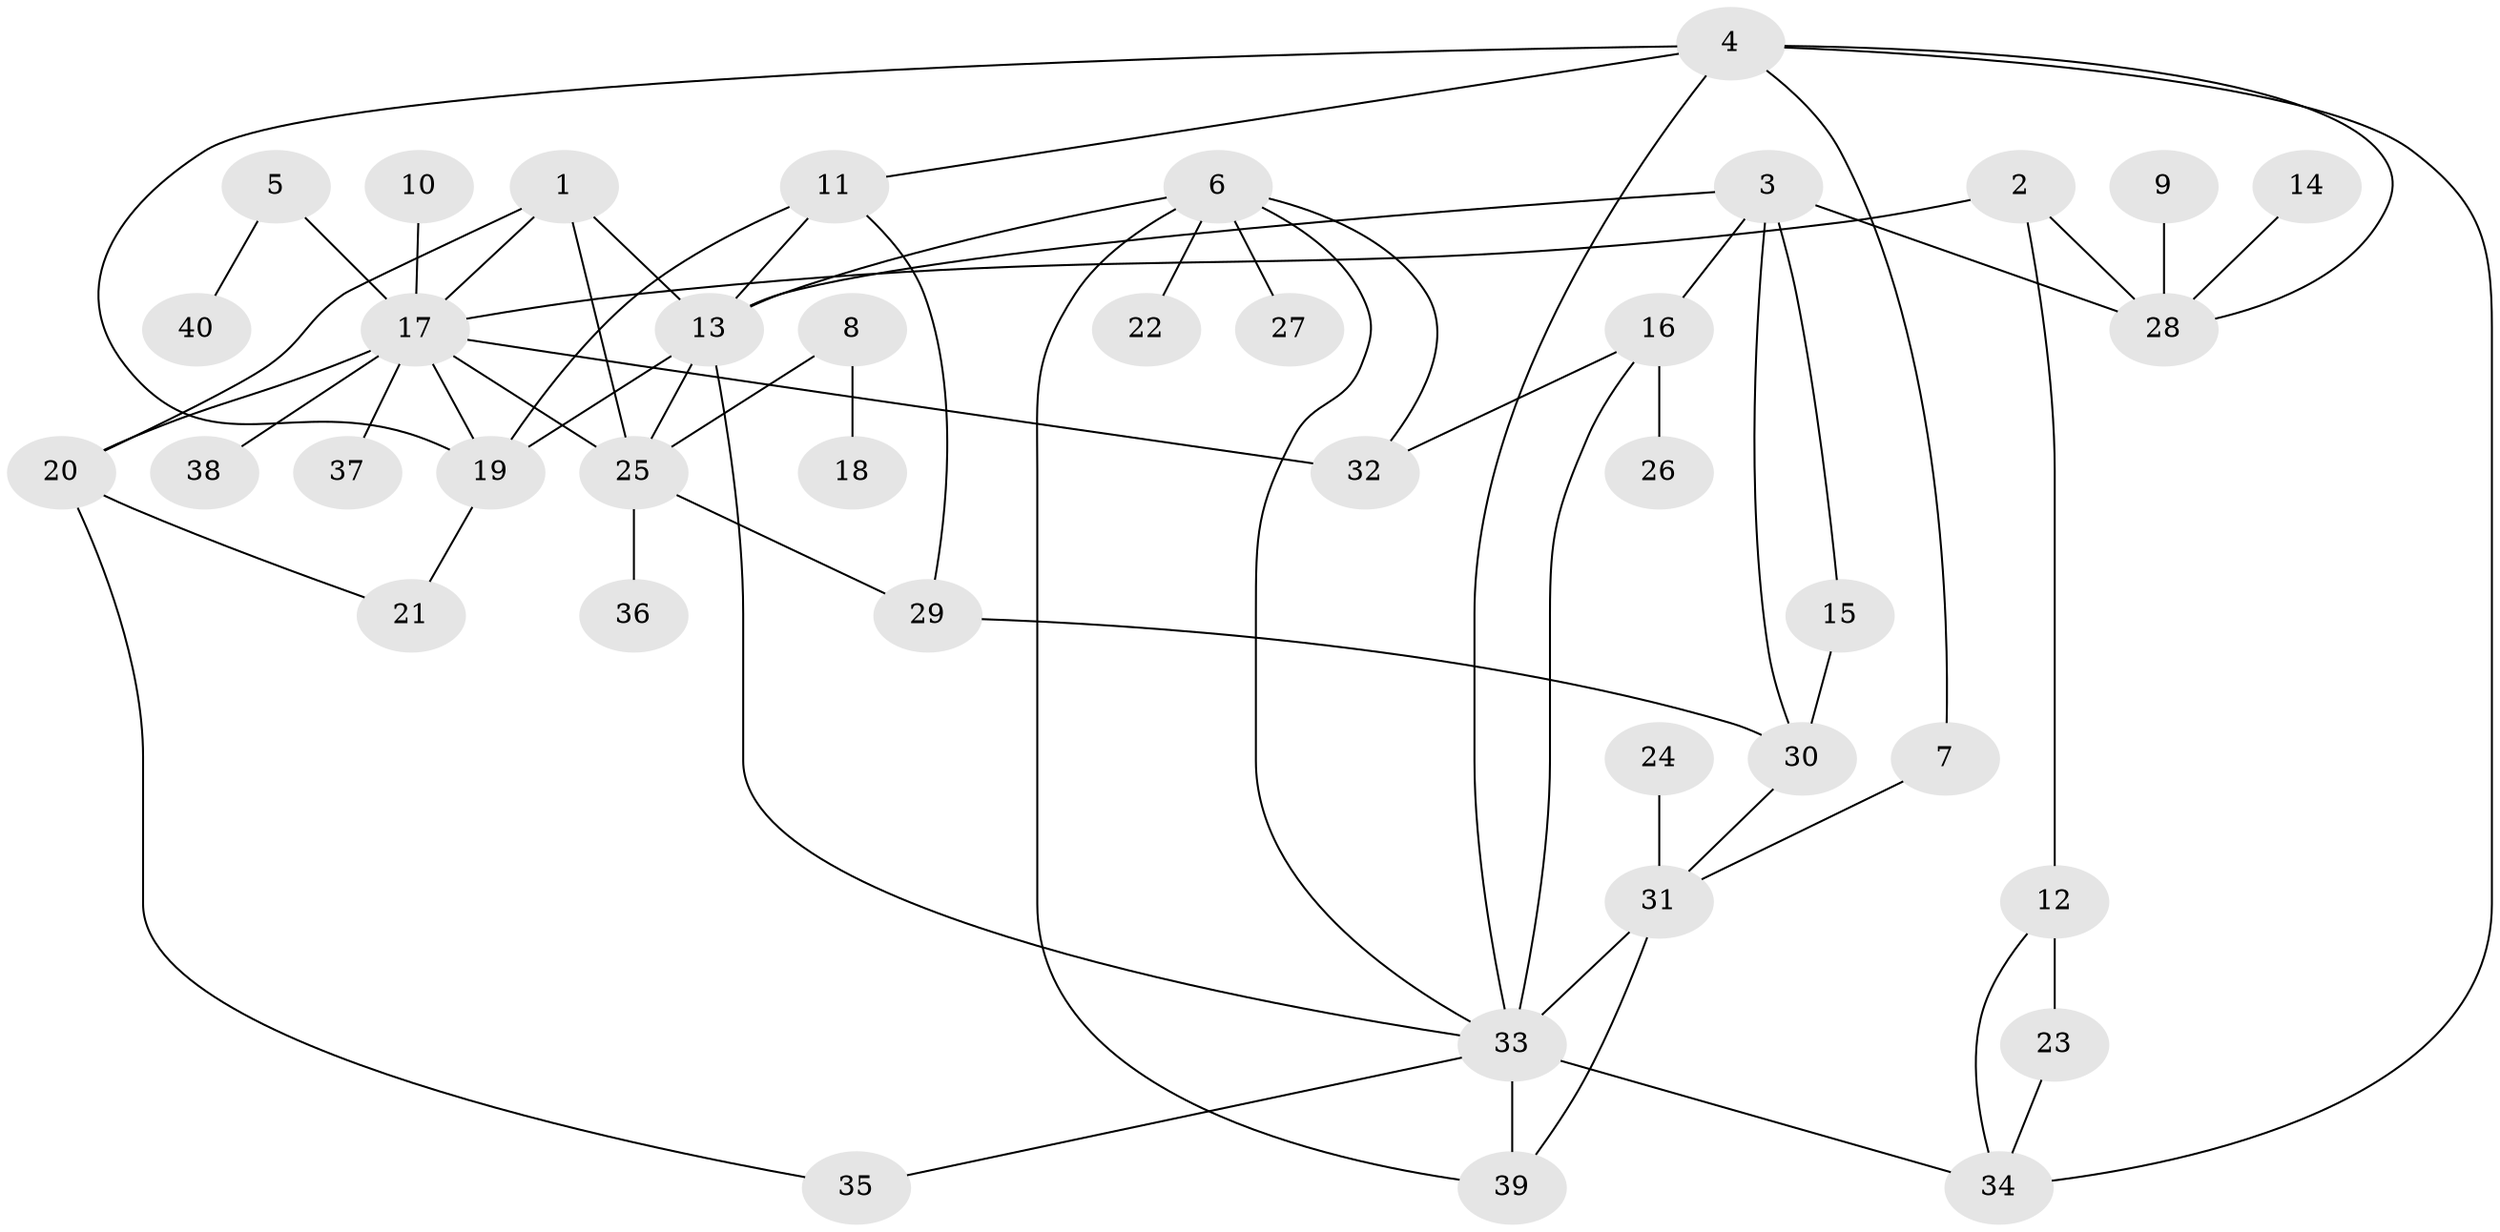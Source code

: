 // original degree distribution, {3: 0.23809523809523808, 6: 0.07936507936507936, 4: 0.09523809523809523, 5: 0.07936507936507936, 2: 0.23809523809523808, 1: 0.23809523809523808, 8: 0.015873015873015872, 7: 0.015873015873015872}
// Generated by graph-tools (version 1.1) at 2025/36/03/04/25 23:36:02]
// undirected, 40 vertices, 64 edges
graph export_dot {
  node [color=gray90,style=filled];
  1;
  2;
  3;
  4;
  5;
  6;
  7;
  8;
  9;
  10;
  11;
  12;
  13;
  14;
  15;
  16;
  17;
  18;
  19;
  20;
  21;
  22;
  23;
  24;
  25;
  26;
  27;
  28;
  29;
  30;
  31;
  32;
  33;
  34;
  35;
  36;
  37;
  38;
  39;
  40;
  1 -- 13 [weight=1.0];
  1 -- 17 [weight=1.0];
  1 -- 20 [weight=1.0];
  1 -- 25 [weight=1.0];
  2 -- 12 [weight=1.0];
  2 -- 17 [weight=1.0];
  2 -- 28 [weight=2.0];
  3 -- 13 [weight=1.0];
  3 -- 15 [weight=1.0];
  3 -- 16 [weight=1.0];
  3 -- 28 [weight=1.0];
  3 -- 30 [weight=1.0];
  4 -- 7 [weight=1.0];
  4 -- 11 [weight=1.0];
  4 -- 19 [weight=1.0];
  4 -- 28 [weight=1.0];
  4 -- 33 [weight=1.0];
  4 -- 34 [weight=1.0];
  5 -- 17 [weight=2.0];
  5 -- 40 [weight=1.0];
  6 -- 13 [weight=1.0];
  6 -- 22 [weight=1.0];
  6 -- 27 [weight=1.0];
  6 -- 32 [weight=1.0];
  6 -- 33 [weight=1.0];
  6 -- 39 [weight=1.0];
  7 -- 31 [weight=1.0];
  8 -- 18 [weight=1.0];
  8 -- 25 [weight=1.0];
  9 -- 28 [weight=1.0];
  10 -- 17 [weight=1.0];
  11 -- 13 [weight=1.0];
  11 -- 19 [weight=1.0];
  11 -- 29 [weight=1.0];
  12 -- 23 [weight=2.0];
  12 -- 34 [weight=1.0];
  13 -- 19 [weight=1.0];
  13 -- 25 [weight=1.0];
  13 -- 33 [weight=1.0];
  14 -- 28 [weight=1.0];
  15 -- 30 [weight=1.0];
  16 -- 26 [weight=1.0];
  16 -- 32 [weight=1.0];
  16 -- 33 [weight=2.0];
  17 -- 19 [weight=1.0];
  17 -- 20 [weight=1.0];
  17 -- 25 [weight=1.0];
  17 -- 32 [weight=2.0];
  17 -- 37 [weight=1.0];
  17 -- 38 [weight=1.0];
  19 -- 21 [weight=1.0];
  20 -- 21 [weight=1.0];
  20 -- 35 [weight=1.0];
  23 -- 34 [weight=1.0];
  24 -- 31 [weight=1.0];
  25 -- 29 [weight=1.0];
  25 -- 36 [weight=1.0];
  29 -- 30 [weight=1.0];
  30 -- 31 [weight=1.0];
  31 -- 33 [weight=1.0];
  31 -- 39 [weight=1.0];
  33 -- 34 [weight=1.0];
  33 -- 35 [weight=1.0];
  33 -- 39 [weight=1.0];
}
